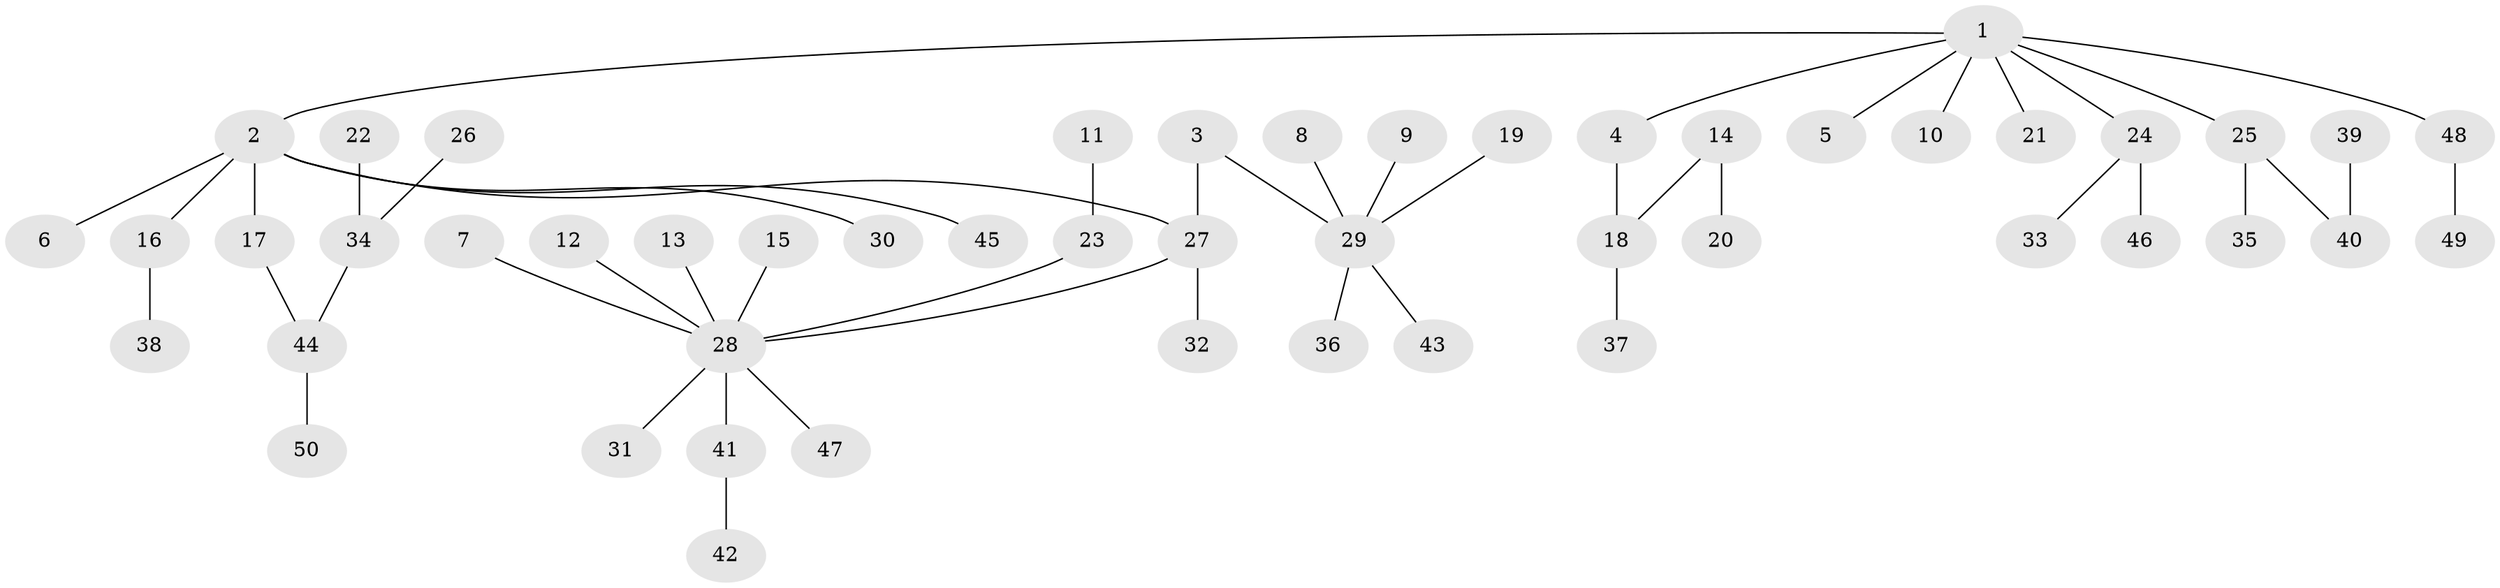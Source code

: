 // original degree distribution, {5: 0.04, 7: 0.01, 6: 0.01, 2: 0.24, 4: 0.04, 3: 0.14, 8: 0.01, 1: 0.51}
// Generated by graph-tools (version 1.1) at 2025/50/03/09/25 03:50:15]
// undirected, 50 vertices, 49 edges
graph export_dot {
graph [start="1"]
  node [color=gray90,style=filled];
  1;
  2;
  3;
  4;
  5;
  6;
  7;
  8;
  9;
  10;
  11;
  12;
  13;
  14;
  15;
  16;
  17;
  18;
  19;
  20;
  21;
  22;
  23;
  24;
  25;
  26;
  27;
  28;
  29;
  30;
  31;
  32;
  33;
  34;
  35;
  36;
  37;
  38;
  39;
  40;
  41;
  42;
  43;
  44;
  45;
  46;
  47;
  48;
  49;
  50;
  1 -- 2 [weight=1.0];
  1 -- 4 [weight=1.0];
  1 -- 5 [weight=1.0];
  1 -- 10 [weight=1.0];
  1 -- 21 [weight=1.0];
  1 -- 24 [weight=1.0];
  1 -- 25 [weight=1.0];
  1 -- 48 [weight=1.0];
  2 -- 6 [weight=1.0];
  2 -- 16 [weight=1.0];
  2 -- 17 [weight=1.0];
  2 -- 27 [weight=1.0];
  2 -- 30 [weight=1.0];
  2 -- 45 [weight=1.0];
  3 -- 27 [weight=1.0];
  3 -- 29 [weight=1.0];
  4 -- 18 [weight=1.0];
  7 -- 28 [weight=1.0];
  8 -- 29 [weight=1.0];
  9 -- 29 [weight=1.0];
  11 -- 23 [weight=1.0];
  12 -- 28 [weight=1.0];
  13 -- 28 [weight=1.0];
  14 -- 18 [weight=1.0];
  14 -- 20 [weight=1.0];
  15 -- 28 [weight=1.0];
  16 -- 38 [weight=1.0];
  17 -- 44 [weight=1.0];
  18 -- 37 [weight=1.0];
  19 -- 29 [weight=1.0];
  22 -- 34 [weight=1.0];
  23 -- 28 [weight=1.0];
  24 -- 33 [weight=1.0];
  24 -- 46 [weight=1.0];
  25 -- 35 [weight=1.0];
  25 -- 40 [weight=1.0];
  26 -- 34 [weight=1.0];
  27 -- 28 [weight=1.0];
  27 -- 32 [weight=1.0];
  28 -- 31 [weight=1.0];
  28 -- 41 [weight=1.0];
  28 -- 47 [weight=1.0];
  29 -- 36 [weight=1.0];
  29 -- 43 [weight=1.0];
  34 -- 44 [weight=1.0];
  39 -- 40 [weight=1.0];
  41 -- 42 [weight=1.0];
  44 -- 50 [weight=1.0];
  48 -- 49 [weight=1.0];
}
